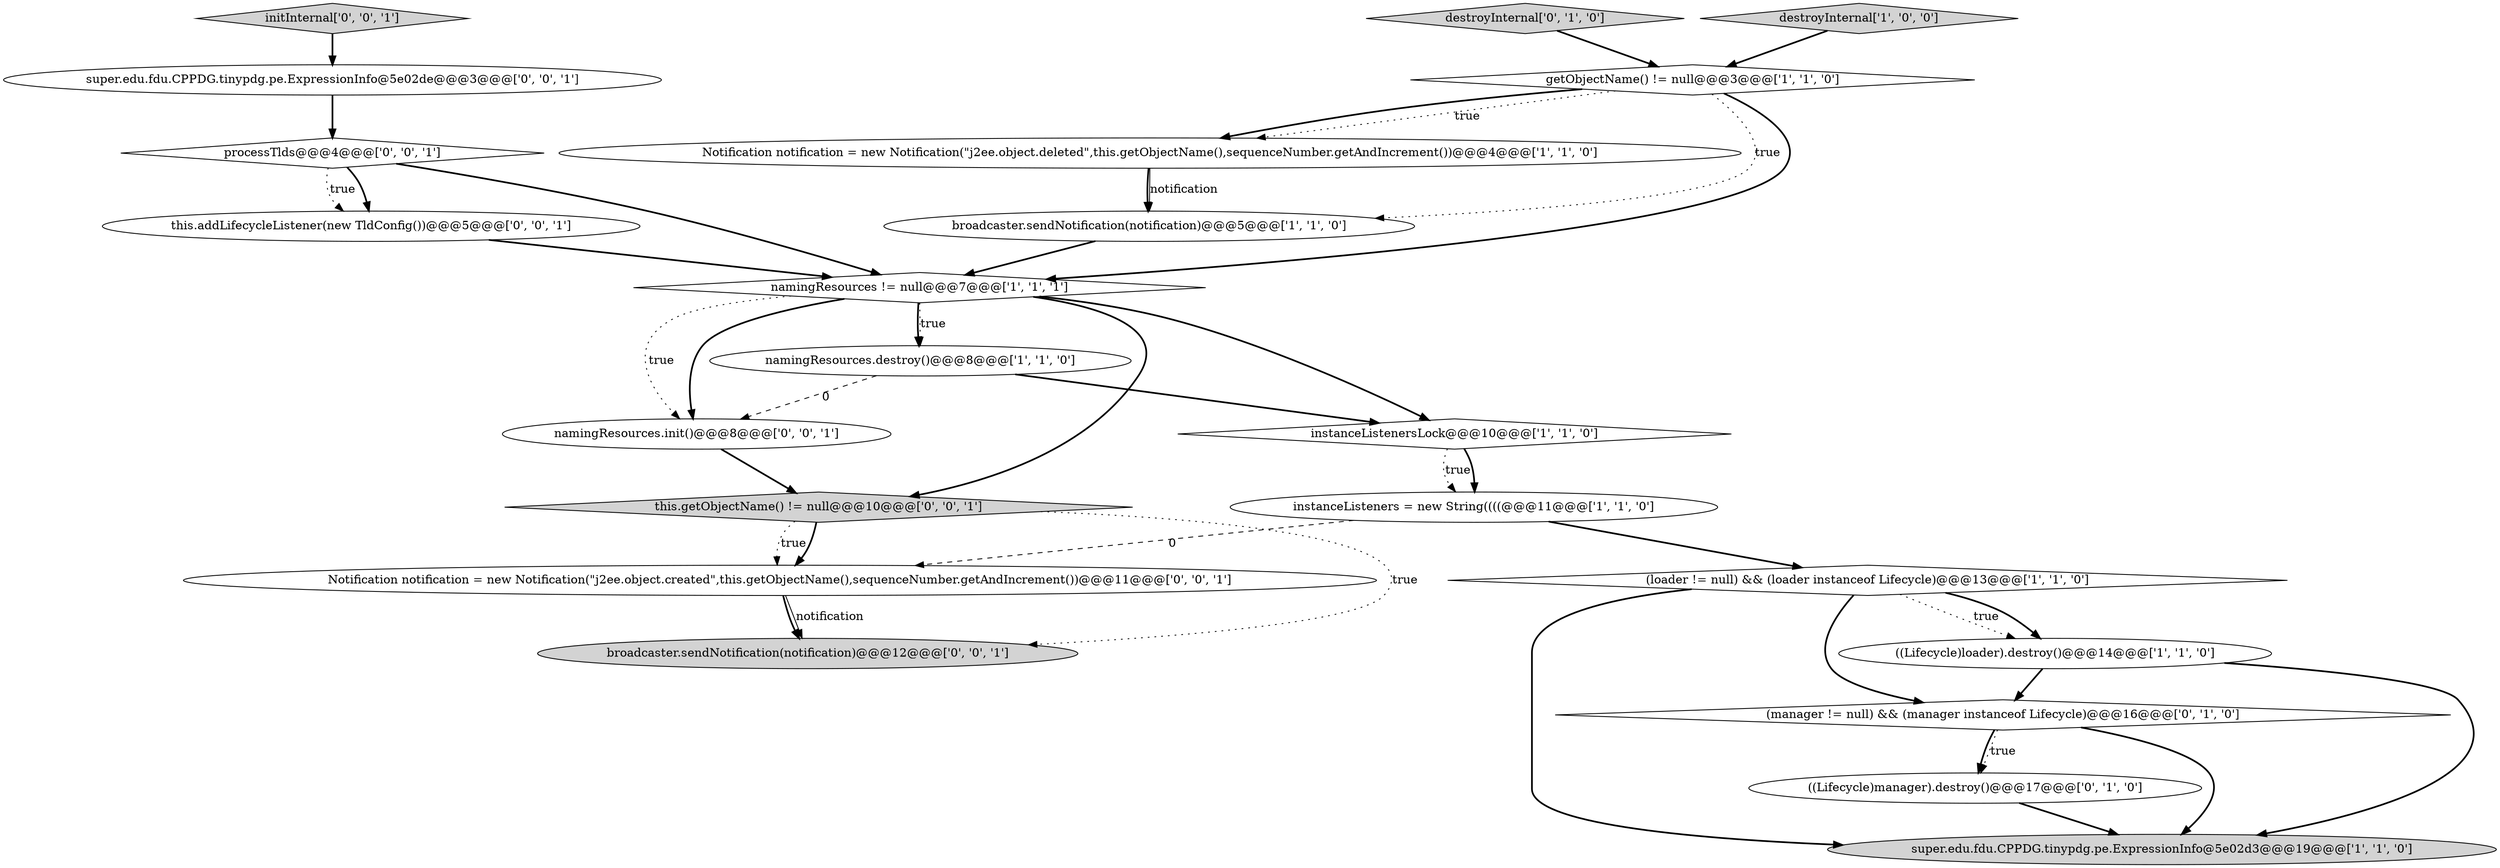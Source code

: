 digraph {
7 [style = filled, label = "destroyInternal['1', '0', '0']", fillcolor = lightgray, shape = diamond image = "AAA0AAABBB1BBB"];
16 [style = filled, label = "processTlds@@@4@@@['0', '0', '1']", fillcolor = white, shape = diamond image = "AAA0AAABBB3BBB"];
21 [style = filled, label = "initInternal['0', '0', '1']", fillcolor = lightgray, shape = diamond image = "AAA0AAABBB3BBB"];
9 [style = filled, label = "(loader != null) && (loader instanceof Lifecycle)@@@13@@@['1', '1', '0']", fillcolor = white, shape = diamond image = "AAA0AAABBB1BBB"];
11 [style = filled, label = "destroyInternal['0', '1', '0']", fillcolor = lightgray, shape = diamond image = "AAA0AAABBB2BBB"];
4 [style = filled, label = "super.edu.fdu.CPPDG.tinypdg.pe.ExpressionInfo@5e02d3@@@19@@@['1', '1', '0']", fillcolor = lightgray, shape = ellipse image = "AAA0AAABBB1BBB"];
10 [style = filled, label = "((Lifecycle)loader).destroy()@@@14@@@['1', '1', '0']", fillcolor = white, shape = ellipse image = "AAA0AAABBB1BBB"];
20 [style = filled, label = "namingResources.init()@@@8@@@['0', '0', '1']", fillcolor = white, shape = ellipse image = "AAA0AAABBB3BBB"];
0 [style = filled, label = "instanceListenersLock@@@10@@@['1', '1', '0']", fillcolor = white, shape = diamond image = "AAA0AAABBB1BBB"];
6 [style = filled, label = "namingResources.destroy()@@@8@@@['1', '1', '0']", fillcolor = white, shape = ellipse image = "AAA0AAABBB1BBB"];
2 [style = filled, label = "instanceListeners = new String((((@@@11@@@['1', '1', '0']", fillcolor = white, shape = ellipse image = "AAA0AAABBB1BBB"];
1 [style = filled, label = "Notification notification = new Notification(\"j2ee.object.deleted\",this.getObjectName(),sequenceNumber.getAndIncrement())@@@4@@@['1', '1', '0']", fillcolor = white, shape = ellipse image = "AAA0AAABBB1BBB"];
19 [style = filled, label = "this.addLifecycleListener(new TldConfig())@@@5@@@['0', '0', '1']", fillcolor = white, shape = ellipse image = "AAA0AAABBB3BBB"];
17 [style = filled, label = "broadcaster.sendNotification(notification)@@@12@@@['0', '0', '1']", fillcolor = lightgray, shape = ellipse image = "AAA0AAABBB3BBB"];
14 [style = filled, label = "this.getObjectName() != null@@@10@@@['0', '0', '1']", fillcolor = lightgray, shape = diamond image = "AAA0AAABBB3BBB"];
5 [style = filled, label = "namingResources != null@@@7@@@['1', '1', '1']", fillcolor = white, shape = diamond image = "AAA0AAABBB1BBB"];
15 [style = filled, label = "Notification notification = new Notification(\"j2ee.object.created\",this.getObjectName(),sequenceNumber.getAndIncrement())@@@11@@@['0', '0', '1']", fillcolor = white, shape = ellipse image = "AAA0AAABBB3BBB"];
13 [style = filled, label = "((Lifecycle)manager).destroy()@@@17@@@['0', '1', '0']", fillcolor = white, shape = ellipse image = "AAA1AAABBB2BBB"];
18 [style = filled, label = "super.edu.fdu.CPPDG.tinypdg.pe.ExpressionInfo@5e02de@@@3@@@['0', '0', '1']", fillcolor = white, shape = ellipse image = "AAA0AAABBB3BBB"];
12 [style = filled, label = "(manager != null) && (manager instanceof Lifecycle)@@@16@@@['0', '1', '0']", fillcolor = white, shape = diamond image = "AAA1AAABBB2BBB"];
8 [style = filled, label = "broadcaster.sendNotification(notification)@@@5@@@['1', '1', '0']", fillcolor = white, shape = ellipse image = "AAA0AAABBB1BBB"];
3 [style = filled, label = "getObjectName() != null@@@3@@@['1', '1', '0']", fillcolor = white, shape = diamond image = "AAA0AAABBB1BBB"];
0->2 [style = dotted, label="true"];
11->3 [style = bold, label=""];
5->14 [style = bold, label=""];
13->4 [style = bold, label=""];
8->5 [style = bold, label=""];
6->20 [style = dashed, label="0"];
9->4 [style = bold, label=""];
1->8 [style = solid, label="notification"];
19->5 [style = bold, label=""];
15->17 [style = solid, label="notification"];
3->1 [style = dotted, label="true"];
5->20 [style = dotted, label="true"];
16->19 [style = bold, label=""];
6->0 [style = bold, label=""];
12->4 [style = bold, label=""];
1->8 [style = bold, label=""];
12->13 [style = dotted, label="true"];
3->8 [style = dotted, label="true"];
2->15 [style = dashed, label="0"];
3->5 [style = bold, label=""];
3->1 [style = bold, label=""];
9->10 [style = dotted, label="true"];
12->13 [style = bold, label=""];
10->12 [style = bold, label=""];
7->3 [style = bold, label=""];
5->6 [style = dotted, label="true"];
2->9 [style = bold, label=""];
5->0 [style = bold, label=""];
14->15 [style = dotted, label="true"];
10->4 [style = bold, label=""];
21->18 [style = bold, label=""];
5->20 [style = bold, label=""];
18->16 [style = bold, label=""];
16->5 [style = bold, label=""];
0->2 [style = bold, label=""];
20->14 [style = bold, label=""];
14->15 [style = bold, label=""];
5->6 [style = bold, label=""];
9->12 [style = bold, label=""];
9->10 [style = bold, label=""];
16->19 [style = dotted, label="true"];
14->17 [style = dotted, label="true"];
15->17 [style = bold, label=""];
}
